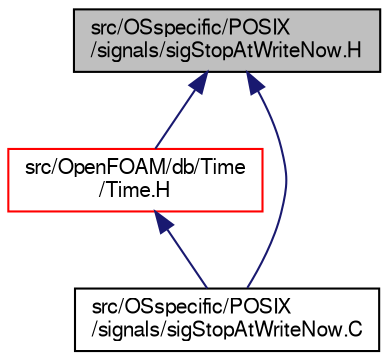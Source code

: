 digraph "src/OSspecific/POSIX/signals/sigStopAtWriteNow.H"
{
  bgcolor="transparent";
  edge [fontname="FreeSans",fontsize="10",labelfontname="FreeSans",labelfontsize="10"];
  node [fontname="FreeSans",fontsize="10",shape=record];
  Node2 [label="src/OSspecific/POSIX\l/signals/sigStopAtWriteNow.H",height=0.2,width=0.4,color="black", fillcolor="grey75", style="filled", fontcolor="black"];
  Node2 -> Node3 [dir="back",color="midnightblue",fontsize="10",style="solid",fontname="FreeSans"];
  Node3 [label="src/OpenFOAM/db/Time\l/Time.H",height=0.2,width=0.4,color="red",URL="$a09311.html"];
  Node3 -> Node471 [dir="back",color="midnightblue",fontsize="10",style="solid",fontname="FreeSans"];
  Node471 [label="src/OSspecific/POSIX\l/signals/sigStopAtWriteNow.C",height=0.2,width=0.4,color="black",URL="$a12953.html"];
  Node2 -> Node471 [dir="back",color="midnightblue",fontsize="10",style="solid",fontname="FreeSans"];
}
